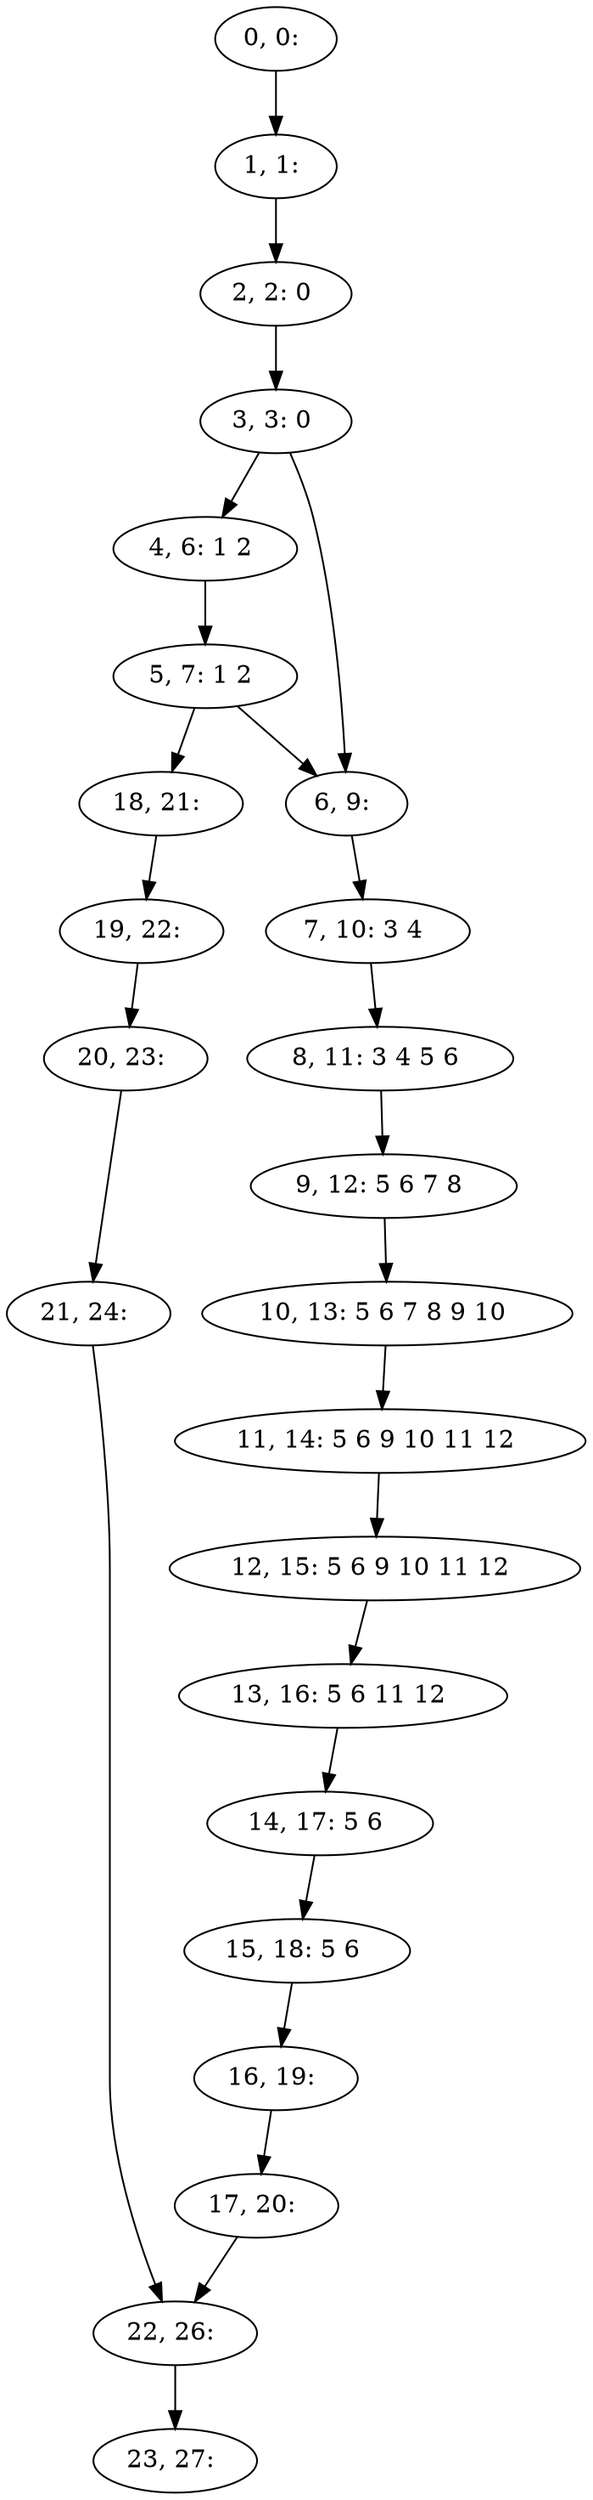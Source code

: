 digraph G {
0[label="0, 0: "];
1[label="1, 1: "];
2[label="2, 2: 0 "];
3[label="3, 3: 0 "];
4[label="4, 6: 1 2 "];
5[label="5, 7: 1 2 "];
6[label="6, 9: "];
7[label="7, 10: 3 4 "];
8[label="8, 11: 3 4 5 6 "];
9[label="9, 12: 5 6 7 8 "];
10[label="10, 13: 5 6 7 8 9 10 "];
11[label="11, 14: 5 6 9 10 11 12 "];
12[label="12, 15: 5 6 9 10 11 12 "];
13[label="13, 16: 5 6 11 12 "];
14[label="14, 17: 5 6 "];
15[label="15, 18: 5 6 "];
16[label="16, 19: "];
17[label="17, 20: "];
18[label="18, 21: "];
19[label="19, 22: "];
20[label="20, 23: "];
21[label="21, 24: "];
22[label="22, 26: "];
23[label="23, 27: "];
0->1 ;
1->2 ;
2->3 ;
3->4 ;
3->6 ;
4->5 ;
5->6 ;
5->18 ;
6->7 ;
7->8 ;
8->9 ;
9->10 ;
10->11 ;
11->12 ;
12->13 ;
13->14 ;
14->15 ;
15->16 ;
16->17 ;
17->22 ;
18->19 ;
19->20 ;
20->21 ;
21->22 ;
22->23 ;
}
